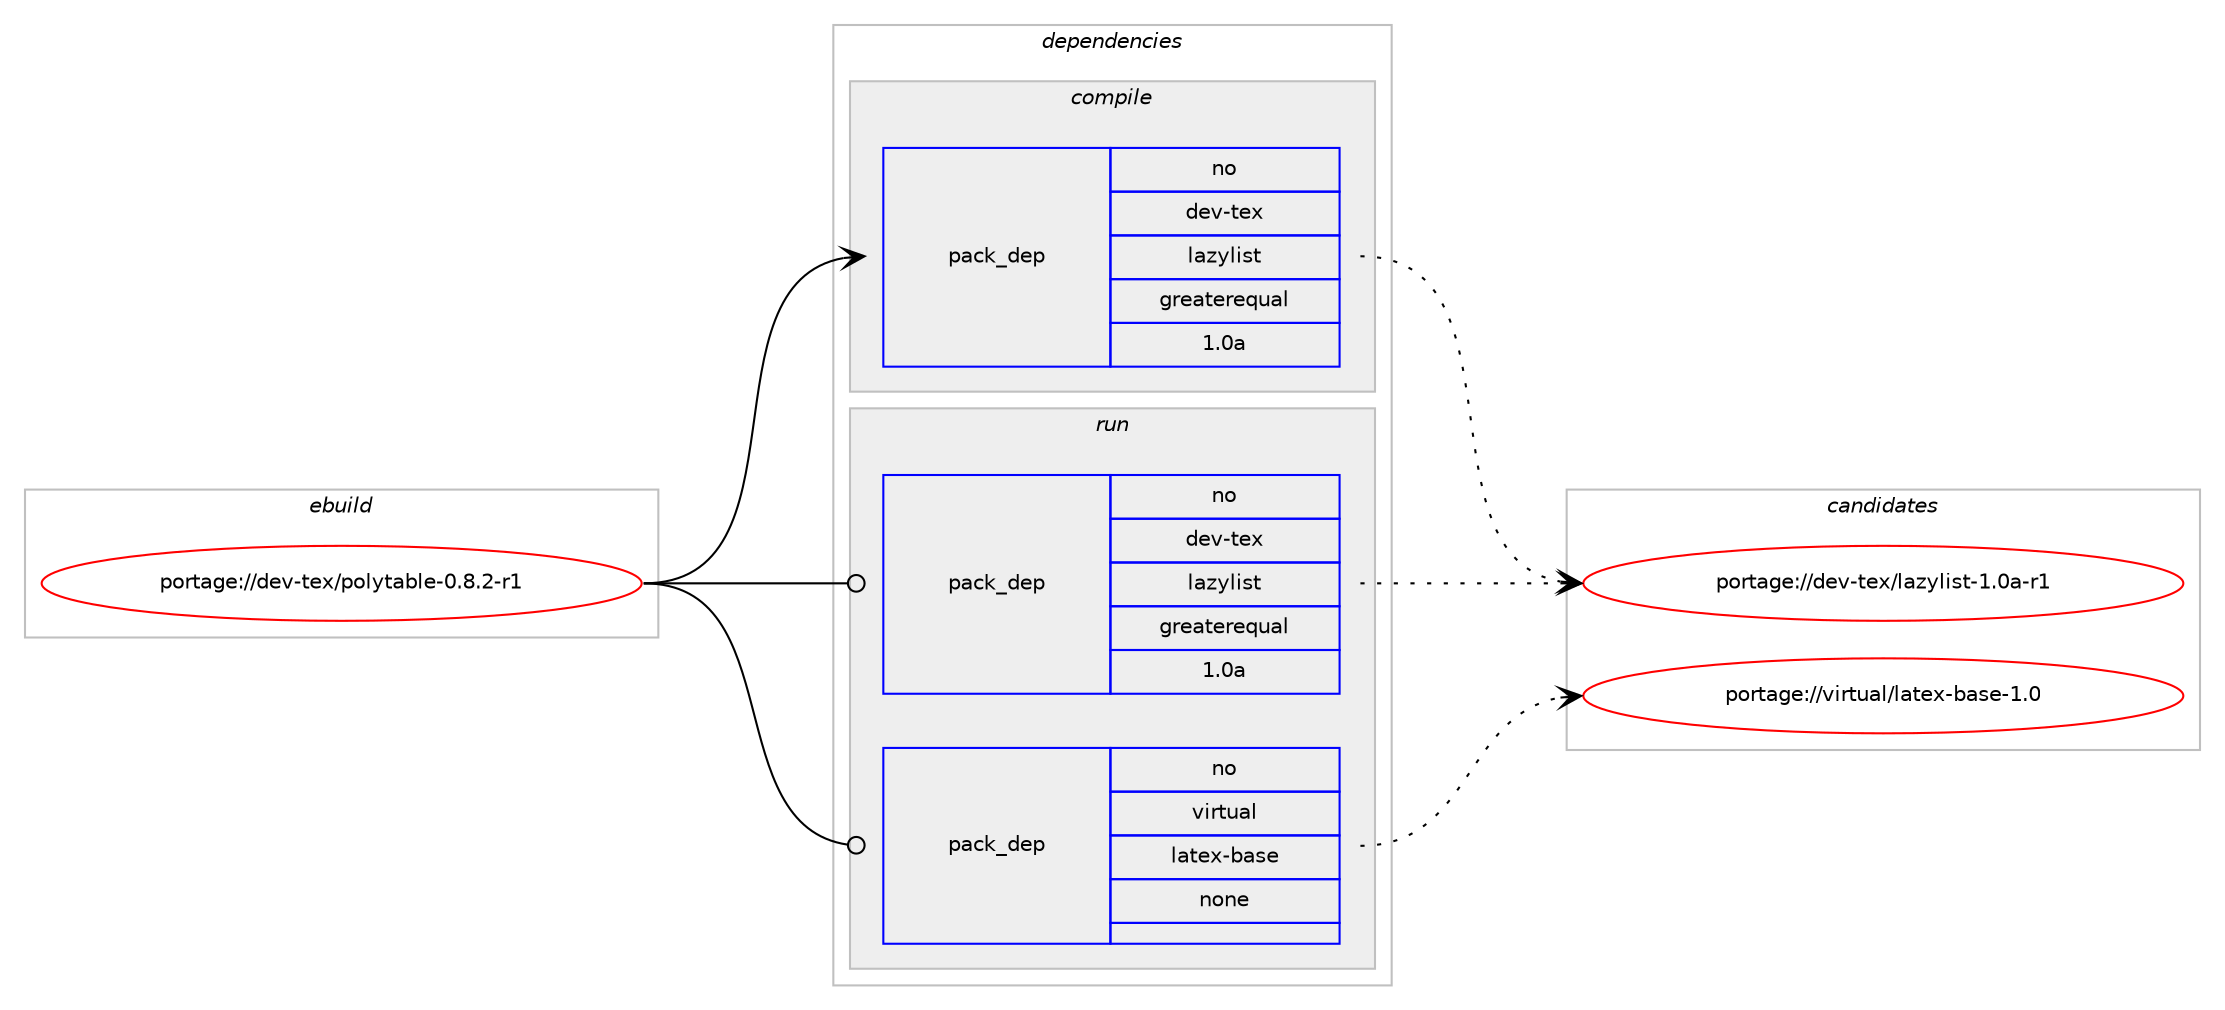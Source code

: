 digraph prolog {

# *************
# Graph options
# *************

newrank=true;
concentrate=true;
compound=true;
graph [rankdir=LR,fontname=Helvetica,fontsize=10,ranksep=1.5];#, ranksep=2.5, nodesep=0.2];
edge  [arrowhead=vee];
node  [fontname=Helvetica,fontsize=10];

# **********
# The ebuild
# **********

subgraph cluster_leftcol {
color=gray;
rank=same;
label=<<i>ebuild</i>>;
id [label="portage://dev-tex/polytable-0.8.2-r1", color=red, width=4, href="../dev-tex/polytable-0.8.2-r1.svg"];
}

# ****************
# The dependencies
# ****************

subgraph cluster_midcol {
color=gray;
label=<<i>dependencies</i>>;
subgraph cluster_compile {
fillcolor="#eeeeee";
style=filled;
label=<<i>compile</i>>;
subgraph pack239368 {
dependency307901 [label=<<TABLE BORDER="0" CELLBORDER="1" CELLSPACING="0" CELLPADDING="4" WIDTH="220"><TR><TD ROWSPAN="6" CELLPADDING="30">pack_dep</TD></TR><TR><TD WIDTH="110">no</TD></TR><TR><TD>dev-tex</TD></TR><TR><TD>lazylist</TD></TR><TR><TD>greaterequal</TD></TR><TR><TD>1.0a</TD></TR></TABLE>>, shape=none, color=blue];
}
id:e -> dependency307901:w [weight=20,style="solid",arrowhead="vee"];
}
subgraph cluster_compileandrun {
fillcolor="#eeeeee";
style=filled;
label=<<i>compile and run</i>>;
}
subgraph cluster_run {
fillcolor="#eeeeee";
style=filled;
label=<<i>run</i>>;
subgraph pack239369 {
dependency307902 [label=<<TABLE BORDER="0" CELLBORDER="1" CELLSPACING="0" CELLPADDING="4" WIDTH="220"><TR><TD ROWSPAN="6" CELLPADDING="30">pack_dep</TD></TR><TR><TD WIDTH="110">no</TD></TR><TR><TD>dev-tex</TD></TR><TR><TD>lazylist</TD></TR><TR><TD>greaterequal</TD></TR><TR><TD>1.0a</TD></TR></TABLE>>, shape=none, color=blue];
}
id:e -> dependency307902:w [weight=20,style="solid",arrowhead="odot"];
subgraph pack239370 {
dependency307903 [label=<<TABLE BORDER="0" CELLBORDER="1" CELLSPACING="0" CELLPADDING="4" WIDTH="220"><TR><TD ROWSPAN="6" CELLPADDING="30">pack_dep</TD></TR><TR><TD WIDTH="110">no</TD></TR><TR><TD>virtual</TD></TR><TR><TD>latex-base</TD></TR><TR><TD>none</TD></TR><TR><TD></TD></TR></TABLE>>, shape=none, color=blue];
}
id:e -> dependency307903:w [weight=20,style="solid",arrowhead="odot"];
}
}

# **************
# The candidates
# **************

subgraph cluster_choices {
rank=same;
color=gray;
label=<<i>candidates</i>>;

subgraph choice239368 {
color=black;
nodesep=1;
choice10010111845116101120471089712212110810511511645494648974511449 [label="portage://dev-tex/lazylist-1.0a-r1", color=red, width=4,href="../dev-tex/lazylist-1.0a-r1.svg"];
dependency307901:e -> choice10010111845116101120471089712212110810511511645494648974511449:w [style=dotted,weight="100"];
}
subgraph choice239369 {
color=black;
nodesep=1;
choice10010111845116101120471089712212110810511511645494648974511449 [label="portage://dev-tex/lazylist-1.0a-r1", color=red, width=4,href="../dev-tex/lazylist-1.0a-r1.svg"];
dependency307902:e -> choice10010111845116101120471089712212110810511511645494648974511449:w [style=dotted,weight="100"];
}
subgraph choice239370 {
color=black;
nodesep=1;
choice11810511411611797108471089711610112045989711510145494648 [label="portage://virtual/latex-base-1.0", color=red, width=4,href="../virtual/latex-base-1.0.svg"];
dependency307903:e -> choice11810511411611797108471089711610112045989711510145494648:w [style=dotted,weight="100"];
}
}

}

